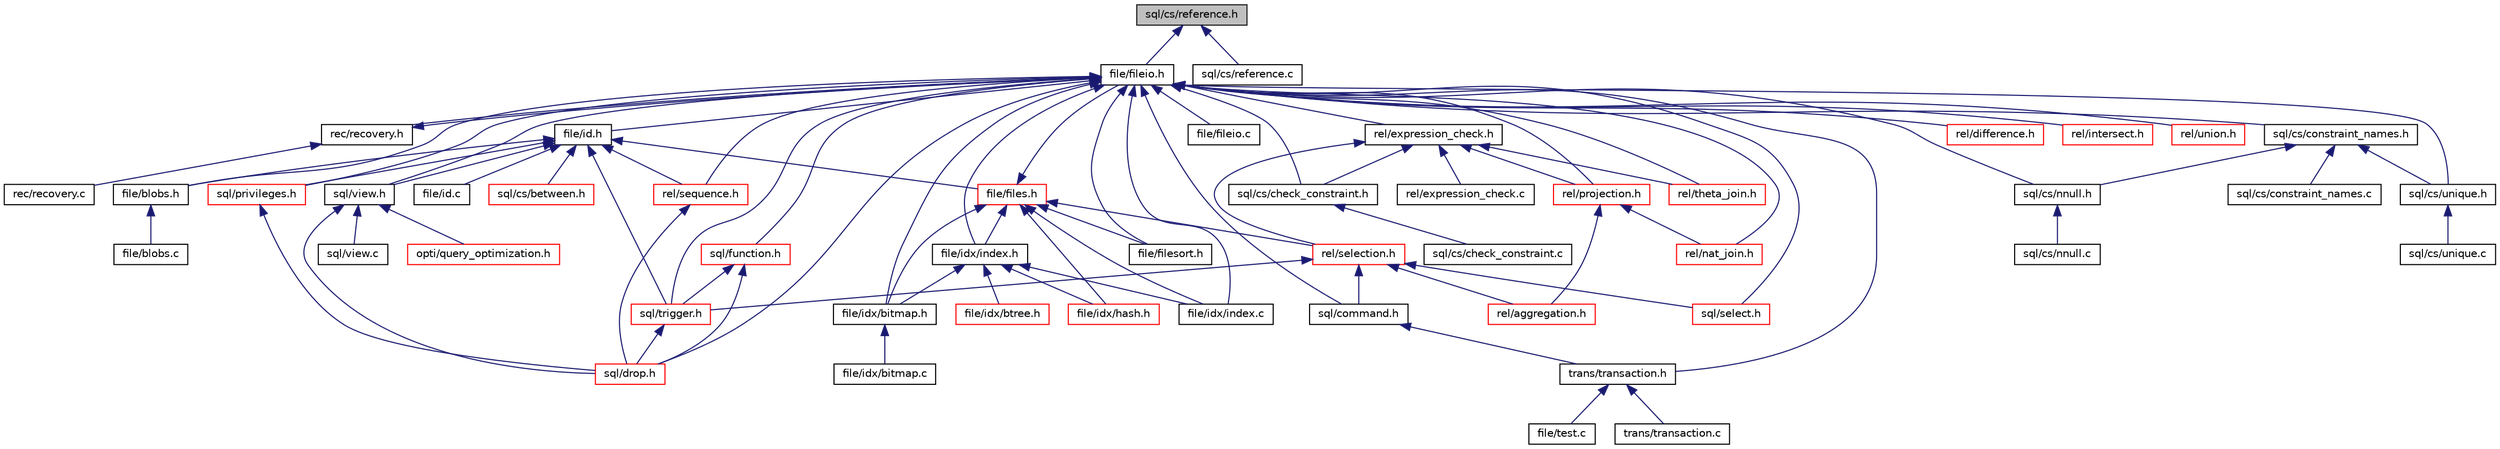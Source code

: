 digraph "sql/cs/reference.h"
{
  bgcolor="transparent";
  edge [fontname="Helvetica",fontsize="10",labelfontname="Helvetica",labelfontsize="10"];
  node [fontname="Helvetica",fontsize="10",shape=record];
  Node1 [label="sql/cs/reference.h",height=0.2,width=0.4,color="black", fillcolor="grey75", style="filled" fontcolor="black"];
  Node1 -> Node2 [dir="back",color="midnightblue",fontsize="10",style="solid",fontname="Helvetica"];
  Node2 [label="file/fileio.h",height=0.2,width=0.4,color="black",URL="$fileio_8h.html"];
  Node2 -> Node3 [dir="back",color="midnightblue",fontsize="10",style="solid",fontname="Helvetica"];
  Node3 [label="file/blobs.h",height=0.2,width=0.4,color="black",URL="$blobs_8h.html"];
  Node3 -> Node4 [dir="back",color="midnightblue",fontsize="10",style="solid",fontname="Helvetica"];
  Node4 [label="file/blobs.c",height=0.2,width=0.4,color="black",URL="$blobs_8c.html"];
  Node2 -> Node5 [dir="back",color="midnightblue",fontsize="10",style="solid",fontname="Helvetica"];
  Node5 [label="rec/recovery.h",height=0.2,width=0.4,color="black",URL="$recovery_8h_source.html"];
  Node5 -> Node2 [dir="back",color="midnightblue",fontsize="10",style="solid",fontname="Helvetica"];
  Node5 -> Node6 [dir="back",color="midnightblue",fontsize="10",style="solid",fontname="Helvetica"];
  Node6 [label="rec/recovery.c",height=0.2,width=0.4,color="black",URL="$recovery_8c.html"];
  Node2 -> Node7 [dir="back",color="midnightblue",fontsize="10",style="solid",fontname="Helvetica"];
  Node7 [label="file/id.h",height=0.2,width=0.4,color="black",URL="$id_8h.html"];
  Node7 -> Node8 [dir="back",color="midnightblue",fontsize="10",style="solid",fontname="Helvetica"];
  Node8 [label="file/files.h",height=0.2,width=0.4,color="red",URL="$files_8h.html"];
  Node8 -> Node2 [dir="back",color="midnightblue",fontsize="10",style="solid",fontname="Helvetica"];
  Node8 -> Node9 [dir="back",color="midnightblue",fontsize="10",style="solid",fontname="Helvetica"];
  Node9 [label="file/filesort.h",height=0.2,width=0.4,color="black",URL="$filesort_8h.html"];
  Node8 -> Node10 [dir="back",color="midnightblue",fontsize="10",style="solid",fontname="Helvetica"];
  Node10 [label="rel/selection.h",height=0.2,width=0.4,color="red",URL="$selection_8h.html"];
  Node10 -> Node11 [dir="back",color="midnightblue",fontsize="10",style="solid",fontname="Helvetica"];
  Node11 [label="sql/command.h",height=0.2,width=0.4,color="black",URL="$command_8h_source.html"];
  Node11 -> Node12 [dir="back",color="midnightblue",fontsize="10",style="solid",fontname="Helvetica"];
  Node12 [label="trans/transaction.h",height=0.2,width=0.4,color="black",URL="$transaction_8h.html"];
  Node12 -> Node13 [dir="back",color="midnightblue",fontsize="10",style="solid",fontname="Helvetica"];
  Node13 [label="file/test.c",height=0.2,width=0.4,color="black",URL="$test_8c.html"];
  Node12 -> Node14 [dir="back",color="midnightblue",fontsize="10",style="solid",fontname="Helvetica"];
  Node14 [label="trans/transaction.c",height=0.2,width=0.4,color="black",URL="$transaction_8c.html"];
  Node10 -> Node15 [dir="back",color="midnightblue",fontsize="10",style="solid",fontname="Helvetica"];
  Node15 [label="rel/aggregation.h",height=0.2,width=0.4,color="red",URL="$aggregation_8h.html"];
  Node10 -> Node16 [dir="back",color="midnightblue",fontsize="10",style="solid",fontname="Helvetica"];
  Node16 [label="sql/trigger.h",height=0.2,width=0.4,color="red",URL="$trigger_8h.html"];
  Node16 -> Node17 [dir="back",color="midnightblue",fontsize="10",style="solid",fontname="Helvetica"];
  Node17 [label="sql/drop.h",height=0.2,width=0.4,color="red",URL="$drop_8h.html"];
  Node10 -> Node18 [dir="back",color="midnightblue",fontsize="10",style="solid",fontname="Helvetica"];
  Node18 [label="sql/select.h",height=0.2,width=0.4,color="red",URL="$select_8h_source.html"];
  Node8 -> Node19 [dir="back",color="midnightblue",fontsize="10",style="solid",fontname="Helvetica"];
  Node19 [label="file/idx/index.h",height=0.2,width=0.4,color="black",URL="$index_8h.html"];
  Node19 -> Node20 [dir="back",color="midnightblue",fontsize="10",style="solid",fontname="Helvetica"];
  Node20 [label="file/idx/bitmap.h",height=0.2,width=0.4,color="black",URL="$bitmap_8h.html"];
  Node20 -> Node21 [dir="back",color="midnightblue",fontsize="10",style="solid",fontname="Helvetica"];
  Node21 [label="file/idx/bitmap.c",height=0.2,width=0.4,color="black",URL="$bitmap_8c.html"];
  Node19 -> Node22 [dir="back",color="midnightblue",fontsize="10",style="solid",fontname="Helvetica"];
  Node22 [label="file/idx/btree.h",height=0.2,width=0.4,color="red",URL="$btree_8h.html"];
  Node19 -> Node23 [dir="back",color="midnightblue",fontsize="10",style="solid",fontname="Helvetica"];
  Node23 [label="file/idx/hash.h",height=0.2,width=0.4,color="red",URL="$hash_8h.html"];
  Node19 -> Node24 [dir="back",color="midnightblue",fontsize="10",style="solid",fontname="Helvetica"];
  Node24 [label="file/idx/index.c",height=0.2,width=0.4,color="black",URL="$index_8c.html"];
  Node8 -> Node20 [dir="back",color="midnightblue",fontsize="10",style="solid",fontname="Helvetica"];
  Node8 -> Node23 [dir="back",color="midnightblue",fontsize="10",style="solid",fontname="Helvetica"];
  Node8 -> Node24 [dir="back",color="midnightblue",fontsize="10",style="solid",fontname="Helvetica"];
  Node7 -> Node3 [dir="back",color="midnightblue",fontsize="10",style="solid",fontname="Helvetica"];
  Node7 -> Node25 [dir="back",color="midnightblue",fontsize="10",style="solid",fontname="Helvetica"];
  Node25 [label="file/id.c",height=0.2,width=0.4,color="black",URL="$id_8c.html"];
  Node7 -> Node26 [dir="back",color="midnightblue",fontsize="10",style="solid",fontname="Helvetica"];
  Node26 [label="sql/cs/between.h",height=0.2,width=0.4,color="red",URL="$between_8h.html"];
  Node7 -> Node27 [dir="back",color="midnightblue",fontsize="10",style="solid",fontname="Helvetica"];
  Node27 [label="sql/view.h",height=0.2,width=0.4,color="black",URL="$view_8h_source.html"];
  Node27 -> Node28 [dir="back",color="midnightblue",fontsize="10",style="solid",fontname="Helvetica"];
  Node28 [label="opti/query_optimization.h",height=0.2,width=0.4,color="red",URL="$query__optimization_8h.html"];
  Node27 -> Node17 [dir="back",color="midnightblue",fontsize="10",style="solid",fontname="Helvetica"];
  Node27 -> Node29 [dir="back",color="midnightblue",fontsize="10",style="solid",fontname="Helvetica"];
  Node29 [label="sql/view.c",height=0.2,width=0.4,color="black",URL="$view_8c.html"];
  Node7 -> Node30 [dir="back",color="midnightblue",fontsize="10",style="solid",fontname="Helvetica"];
  Node30 [label="rel/sequence.h",height=0.2,width=0.4,color="red",URL="$sequence_8h.html"];
  Node30 -> Node17 [dir="back",color="midnightblue",fontsize="10",style="solid",fontname="Helvetica"];
  Node7 -> Node16 [dir="back",color="midnightblue",fontsize="10",style="solid",fontname="Helvetica"];
  Node7 -> Node31 [dir="back",color="midnightblue",fontsize="10",style="solid",fontname="Helvetica"];
  Node31 [label="sql/privileges.h",height=0.2,width=0.4,color="red",URL="$privileges_8h_source.html"];
  Node31 -> Node17 [dir="back",color="midnightblue",fontsize="10",style="solid",fontname="Helvetica"];
  Node2 -> Node32 [dir="back",color="midnightblue",fontsize="10",style="solid",fontname="Helvetica"];
  Node32 [label="file/fileio.c",height=0.2,width=0.4,color="black",URL="$fileio_8c.html"];
  Node2 -> Node9 [dir="back",color="midnightblue",fontsize="10",style="solid",fontname="Helvetica"];
  Node2 -> Node11 [dir="back",color="midnightblue",fontsize="10",style="solid",fontname="Helvetica"];
  Node2 -> Node33 [dir="back",color="midnightblue",fontsize="10",style="solid",fontname="Helvetica"];
  Node33 [label="rel/expression_check.h",height=0.2,width=0.4,color="black",URL="$expression__check_8h.html"];
  Node33 -> Node10 [dir="back",color="midnightblue",fontsize="10",style="solid",fontname="Helvetica"];
  Node33 -> Node34 [dir="back",color="midnightblue",fontsize="10",style="solid",fontname="Helvetica"];
  Node34 [label="sql/cs/check_constraint.h",height=0.2,width=0.4,color="black",URL="$check__constraint_8h.html"];
  Node34 -> Node35 [dir="back",color="midnightblue",fontsize="10",style="solid",fontname="Helvetica"];
  Node35 [label="sql/cs/check_constraint.c",height=0.2,width=0.4,color="black",URL="$check__constraint_8c.html"];
  Node33 -> Node36 [dir="back",color="midnightblue",fontsize="10",style="solid",fontname="Helvetica"];
  Node36 [label="rel/projection.h",height=0.2,width=0.4,color="red",URL="$projection_8h.html"];
  Node36 -> Node15 [dir="back",color="midnightblue",fontsize="10",style="solid",fontname="Helvetica"];
  Node36 -> Node37 [dir="back",color="midnightblue",fontsize="10",style="solid",fontname="Helvetica"];
  Node37 [label="rel/nat_join.h",height=0.2,width=0.4,color="red",URL="$nat__join_8h.html"];
  Node33 -> Node38 [dir="back",color="midnightblue",fontsize="10",style="solid",fontname="Helvetica"];
  Node38 [label="rel/expression_check.c",height=0.2,width=0.4,color="black",URL="$expression__check_8c.html"];
  Node33 -> Node39 [dir="back",color="midnightblue",fontsize="10",style="solid",fontname="Helvetica"];
  Node39 [label="rel/theta_join.h",height=0.2,width=0.4,color="red",URL="$theta__join_8h.html"];
  Node2 -> Node12 [dir="back",color="midnightblue",fontsize="10",style="solid",fontname="Helvetica"];
  Node2 -> Node19 [dir="back",color="midnightblue",fontsize="10",style="solid",fontname="Helvetica"];
  Node2 -> Node20 [dir="back",color="midnightblue",fontsize="10",style="solid",fontname="Helvetica"];
  Node2 -> Node24 [dir="back",color="midnightblue",fontsize="10",style="solid",fontname="Helvetica"];
  Node2 -> Node34 [dir="back",color="midnightblue",fontsize="10",style="solid",fontname="Helvetica"];
  Node2 -> Node40 [dir="back",color="midnightblue",fontsize="10",style="solid",fontname="Helvetica"];
  Node40 [label="sql/cs/constraint_names.h",height=0.2,width=0.4,color="black",URL="$constraint__names_8h.html"];
  Node40 -> Node41 [dir="back",color="midnightblue",fontsize="10",style="solid",fontname="Helvetica"];
  Node41 [label="sql/cs/constraint_names.c",height=0.2,width=0.4,color="black",URL="$constraint__names_8c.html"];
  Node40 -> Node42 [dir="back",color="midnightblue",fontsize="10",style="solid",fontname="Helvetica"];
  Node42 [label="sql/cs/nnull.h",height=0.2,width=0.4,color="black",URL="$nnull_8h.html"];
  Node42 -> Node43 [dir="back",color="midnightblue",fontsize="10",style="solid",fontname="Helvetica"];
  Node43 [label="sql/cs/nnull.c",height=0.2,width=0.4,color="black",URL="$nnull_8c.html"];
  Node40 -> Node44 [dir="back",color="midnightblue",fontsize="10",style="solid",fontname="Helvetica"];
  Node44 [label="sql/cs/unique.h",height=0.2,width=0.4,color="black",URL="$unique_8h.html"];
  Node44 -> Node45 [dir="back",color="midnightblue",fontsize="10",style="solid",fontname="Helvetica"];
  Node45 [label="sql/cs/unique.c",height=0.2,width=0.4,color="black",URL="$unique_8c.html"];
  Node2 -> Node42 [dir="back",color="midnightblue",fontsize="10",style="solid",fontname="Helvetica"];
  Node2 -> Node44 [dir="back",color="midnightblue",fontsize="10",style="solid",fontname="Helvetica"];
  Node2 -> Node27 [dir="back",color="midnightblue",fontsize="10",style="solid",fontname="Helvetica"];
  Node2 -> Node36 [dir="back",color="midnightblue",fontsize="10",style="solid",fontname="Helvetica"];
  Node2 -> Node46 [dir="back",color="midnightblue",fontsize="10",style="solid",fontname="Helvetica"];
  Node46 [label="rel/difference.h",height=0.2,width=0.4,color="red",URL="$difference_8h.html"];
  Node2 -> Node47 [dir="back",color="midnightblue",fontsize="10",style="solid",fontname="Helvetica"];
  Node47 [label="rel/intersect.h",height=0.2,width=0.4,color="red",URL="$intersect_8h.html"];
  Node2 -> Node37 [dir="back",color="midnightblue",fontsize="10",style="solid",fontname="Helvetica"];
  Node2 -> Node30 [dir="back",color="midnightblue",fontsize="10",style="solid",fontname="Helvetica"];
  Node2 -> Node39 [dir="back",color="midnightblue",fontsize="10",style="solid",fontname="Helvetica"];
  Node2 -> Node48 [dir="back",color="midnightblue",fontsize="10",style="solid",fontname="Helvetica"];
  Node48 [label="rel/union.h",height=0.2,width=0.4,color="red",URL="$union_8h.html"];
  Node2 -> Node17 [dir="back",color="midnightblue",fontsize="10",style="solid",fontname="Helvetica"];
  Node2 -> Node16 [dir="back",color="midnightblue",fontsize="10",style="solid",fontname="Helvetica"];
  Node2 -> Node49 [dir="back",color="midnightblue",fontsize="10",style="solid",fontname="Helvetica"];
  Node49 [label="sql/function.h",height=0.2,width=0.4,color="red",URL="$function_8h.html"];
  Node49 -> Node16 [dir="back",color="midnightblue",fontsize="10",style="solid",fontname="Helvetica"];
  Node49 -> Node17 [dir="back",color="midnightblue",fontsize="10",style="solid",fontname="Helvetica"];
  Node2 -> Node31 [dir="back",color="midnightblue",fontsize="10",style="solid",fontname="Helvetica"];
  Node2 -> Node18 [dir="back",color="midnightblue",fontsize="10",style="solid",fontname="Helvetica"];
  Node1 -> Node50 [dir="back",color="midnightblue",fontsize="10",style="solid",fontname="Helvetica"];
  Node50 [label="sql/cs/reference.c",height=0.2,width=0.4,color="black",URL="$reference_8c.html"];
}
